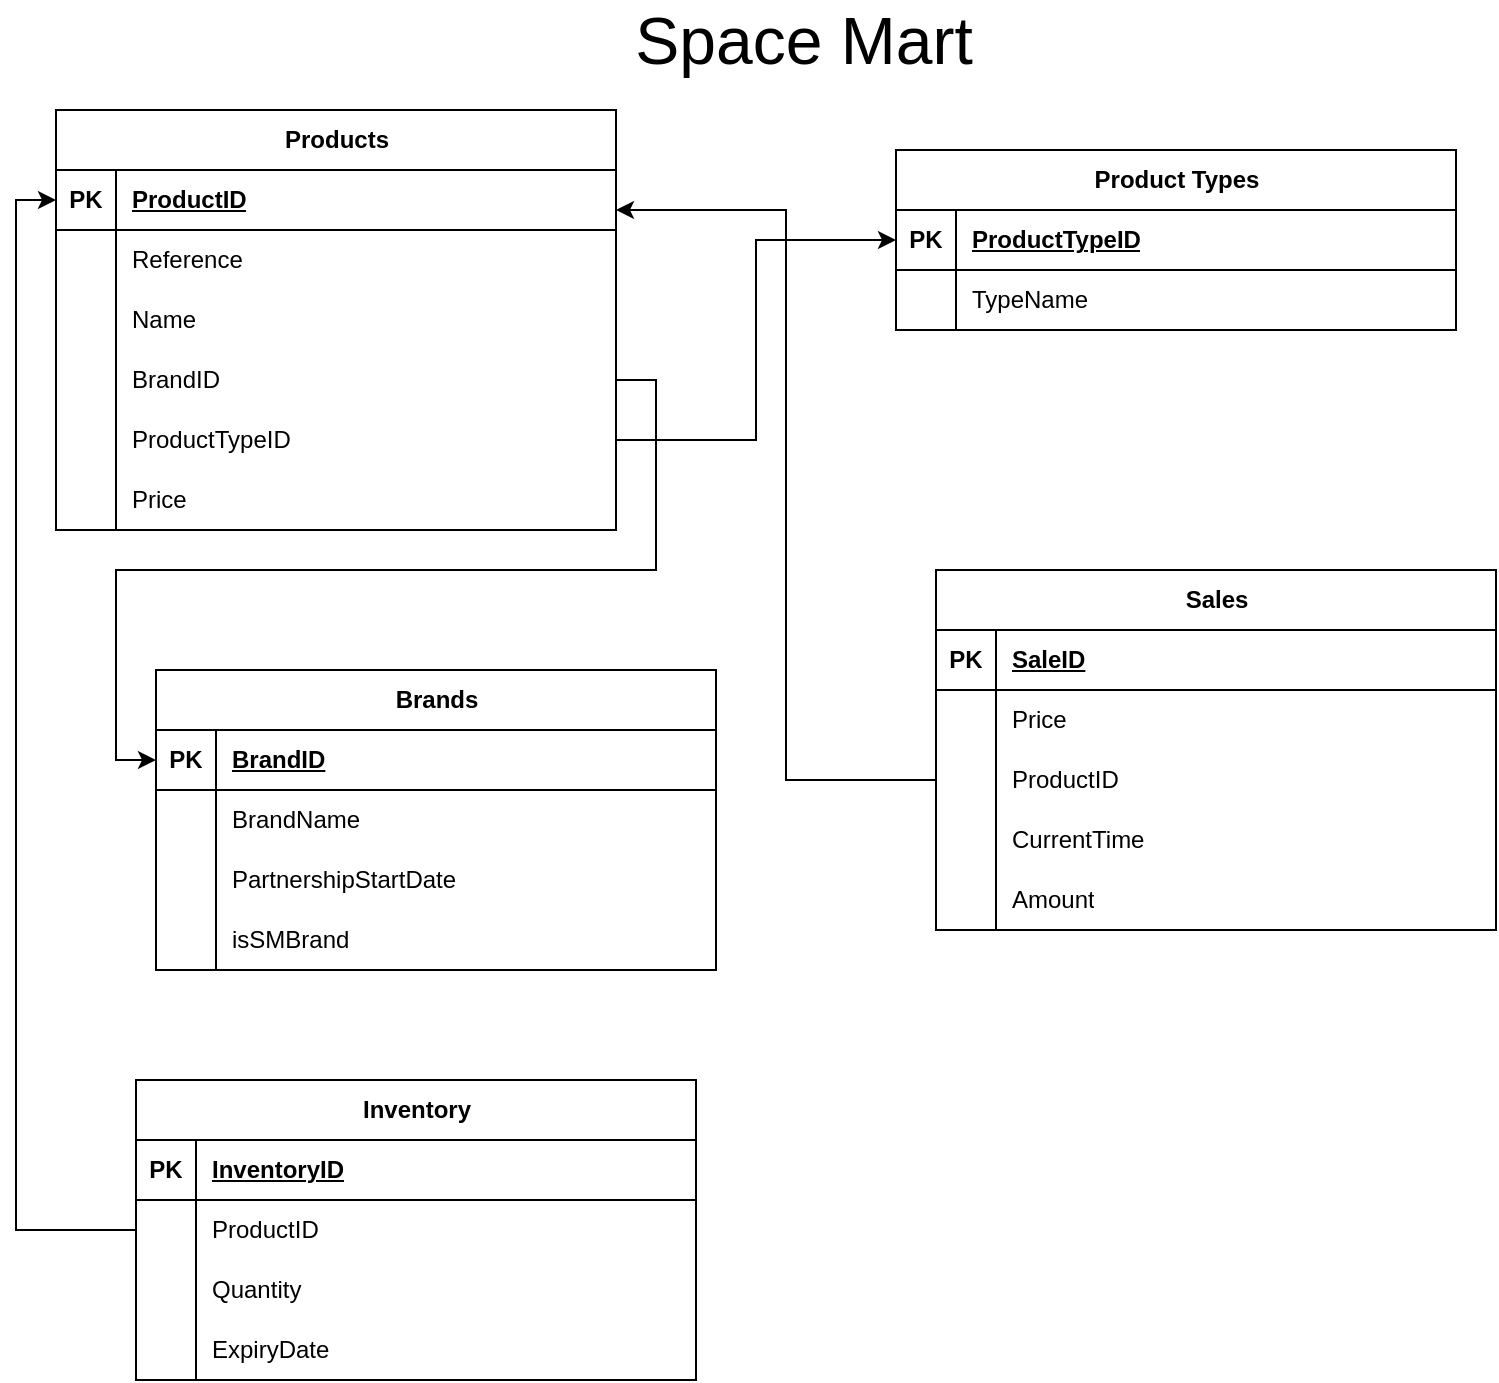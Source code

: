 <mxfile version="21.2.2" type="github">
  <diagram name="Page-1" id="Y0gpa_do-GXx1ux8oH2O">
    <mxGraphModel dx="1434" dy="796" grid="1" gridSize="10" guides="1" tooltips="1" connect="1" arrows="1" fold="1" page="1" pageScale="1" pageWidth="827" pageHeight="1169" math="0" shadow="0">
      <root>
        <mxCell id="0" />
        <mxCell id="1" parent="0" />
        <mxCell id="UjEITl3_2G-juXB7MJoG-36" value="Products" style="shape=table;startSize=30;container=1;collapsible=1;childLayout=tableLayout;fixedRows=1;rowLines=0;fontStyle=1;align=center;resizeLast=1;html=1;" parent="1" vertex="1">
          <mxGeometry x="40" y="100" width="280" height="210" as="geometry">
            <mxRectangle x="290" y="180" width="90" height="30" as="alternateBounds" />
          </mxGeometry>
        </mxCell>
        <mxCell id="UjEITl3_2G-juXB7MJoG-37" value="" style="shape=tableRow;horizontal=0;startSize=0;swimlaneHead=0;swimlaneBody=0;fillColor=none;collapsible=0;dropTarget=0;points=[[0,0.5],[1,0.5]];portConstraint=eastwest;top=0;left=0;right=0;bottom=1;" parent="UjEITl3_2G-juXB7MJoG-36" vertex="1">
          <mxGeometry y="30" width="280" height="30" as="geometry" />
        </mxCell>
        <mxCell id="UjEITl3_2G-juXB7MJoG-38" value="PK" style="shape=partialRectangle;connectable=0;fillColor=none;top=0;left=0;bottom=0;right=0;fontStyle=1;overflow=hidden;whiteSpace=wrap;html=1;" parent="UjEITl3_2G-juXB7MJoG-37" vertex="1">
          <mxGeometry width="30" height="30" as="geometry">
            <mxRectangle width="30" height="30" as="alternateBounds" />
          </mxGeometry>
        </mxCell>
        <mxCell id="UjEITl3_2G-juXB7MJoG-39" value="ProductID" style="shape=partialRectangle;connectable=0;fillColor=none;top=0;left=0;bottom=0;right=0;align=left;spacingLeft=6;fontStyle=5;overflow=hidden;whiteSpace=wrap;html=1;" parent="UjEITl3_2G-juXB7MJoG-37" vertex="1">
          <mxGeometry x="30" width="250" height="30" as="geometry">
            <mxRectangle width="250" height="30" as="alternateBounds" />
          </mxGeometry>
        </mxCell>
        <mxCell id="UjEITl3_2G-juXB7MJoG-40" value="" style="shape=tableRow;horizontal=0;startSize=0;swimlaneHead=0;swimlaneBody=0;fillColor=none;collapsible=0;dropTarget=0;points=[[0,0.5],[1,0.5]];portConstraint=eastwest;top=0;left=0;right=0;bottom=0;" parent="UjEITl3_2G-juXB7MJoG-36" vertex="1">
          <mxGeometry y="60" width="280" height="30" as="geometry" />
        </mxCell>
        <mxCell id="UjEITl3_2G-juXB7MJoG-41" value="" style="shape=partialRectangle;connectable=0;fillColor=none;top=0;left=0;bottom=0;right=0;editable=1;overflow=hidden;whiteSpace=wrap;html=1;" parent="UjEITl3_2G-juXB7MJoG-40" vertex="1">
          <mxGeometry width="30" height="30" as="geometry">
            <mxRectangle width="30" height="30" as="alternateBounds" />
          </mxGeometry>
        </mxCell>
        <mxCell id="UjEITl3_2G-juXB7MJoG-42" value="Reference" style="shape=partialRectangle;connectable=0;fillColor=none;top=0;left=0;bottom=0;right=0;align=left;spacingLeft=6;overflow=hidden;whiteSpace=wrap;html=1;" parent="UjEITl3_2G-juXB7MJoG-40" vertex="1">
          <mxGeometry x="30" width="250" height="30" as="geometry">
            <mxRectangle width="250" height="30" as="alternateBounds" />
          </mxGeometry>
        </mxCell>
        <mxCell id="UjEITl3_2G-juXB7MJoG-43" value="" style="shape=tableRow;horizontal=0;startSize=0;swimlaneHead=0;swimlaneBody=0;fillColor=none;collapsible=0;dropTarget=0;points=[[0,0.5],[1,0.5]];portConstraint=eastwest;top=0;left=0;right=0;bottom=0;" parent="UjEITl3_2G-juXB7MJoG-36" vertex="1">
          <mxGeometry y="90" width="280" height="30" as="geometry" />
        </mxCell>
        <mxCell id="UjEITl3_2G-juXB7MJoG-44" value="" style="shape=partialRectangle;connectable=0;fillColor=none;top=0;left=0;bottom=0;right=0;editable=1;overflow=hidden;whiteSpace=wrap;html=1;" parent="UjEITl3_2G-juXB7MJoG-43" vertex="1">
          <mxGeometry width="30" height="30" as="geometry">
            <mxRectangle width="30" height="30" as="alternateBounds" />
          </mxGeometry>
        </mxCell>
        <mxCell id="UjEITl3_2G-juXB7MJoG-45" value="Name" style="shape=partialRectangle;connectable=0;fillColor=none;top=0;left=0;bottom=0;right=0;align=left;spacingLeft=6;overflow=hidden;whiteSpace=wrap;html=1;" parent="UjEITl3_2G-juXB7MJoG-43" vertex="1">
          <mxGeometry x="30" width="250" height="30" as="geometry">
            <mxRectangle width="250" height="30" as="alternateBounds" />
          </mxGeometry>
        </mxCell>
        <mxCell id="UjEITl3_2G-juXB7MJoG-46" value="" style="shape=tableRow;horizontal=0;startSize=0;swimlaneHead=0;swimlaneBody=0;fillColor=none;collapsible=0;dropTarget=0;points=[[0,0.5],[1,0.5]];portConstraint=eastwest;top=0;left=0;right=0;bottom=0;" parent="UjEITl3_2G-juXB7MJoG-36" vertex="1">
          <mxGeometry y="120" width="280" height="30" as="geometry" />
        </mxCell>
        <mxCell id="UjEITl3_2G-juXB7MJoG-47" value="" style="shape=partialRectangle;connectable=0;fillColor=none;top=0;left=0;bottom=0;right=0;editable=1;overflow=hidden;whiteSpace=wrap;html=1;" parent="UjEITl3_2G-juXB7MJoG-46" vertex="1">
          <mxGeometry width="30" height="30" as="geometry">
            <mxRectangle width="30" height="30" as="alternateBounds" />
          </mxGeometry>
        </mxCell>
        <mxCell id="UjEITl3_2G-juXB7MJoG-48" value="BrandID" style="shape=partialRectangle;connectable=0;fillColor=none;top=0;left=0;bottom=0;right=0;align=left;spacingLeft=6;overflow=hidden;whiteSpace=wrap;html=1;" parent="UjEITl3_2G-juXB7MJoG-46" vertex="1">
          <mxGeometry x="30" width="250" height="30" as="geometry">
            <mxRectangle width="250" height="30" as="alternateBounds" />
          </mxGeometry>
        </mxCell>
        <mxCell id="UjEITl3_2G-juXB7MJoG-49" style="shape=tableRow;horizontal=0;startSize=0;swimlaneHead=0;swimlaneBody=0;fillColor=none;collapsible=0;dropTarget=0;points=[[0,0.5],[1,0.5]];portConstraint=eastwest;top=0;left=0;right=0;bottom=0;" parent="UjEITl3_2G-juXB7MJoG-36" vertex="1">
          <mxGeometry y="150" width="280" height="30" as="geometry" />
        </mxCell>
        <mxCell id="UjEITl3_2G-juXB7MJoG-50" style="shape=partialRectangle;connectable=0;fillColor=none;top=0;left=0;bottom=0;right=0;editable=1;overflow=hidden;whiteSpace=wrap;html=1;" parent="UjEITl3_2G-juXB7MJoG-49" vertex="1">
          <mxGeometry width="30" height="30" as="geometry">
            <mxRectangle width="30" height="30" as="alternateBounds" />
          </mxGeometry>
        </mxCell>
        <mxCell id="UjEITl3_2G-juXB7MJoG-51" value="ProductTypeID" style="shape=partialRectangle;connectable=0;fillColor=none;top=0;left=0;bottom=0;right=0;align=left;spacingLeft=6;overflow=hidden;whiteSpace=wrap;html=1;" parent="UjEITl3_2G-juXB7MJoG-49" vertex="1">
          <mxGeometry x="30" width="250" height="30" as="geometry">
            <mxRectangle width="250" height="30" as="alternateBounds" />
          </mxGeometry>
        </mxCell>
        <mxCell id="6Zbz4ryEmQlpYef_UQ62-1" style="shape=tableRow;horizontal=0;startSize=0;swimlaneHead=0;swimlaneBody=0;fillColor=none;collapsible=0;dropTarget=0;points=[[0,0.5],[1,0.5]];portConstraint=eastwest;top=0;left=0;right=0;bottom=0;" vertex="1" parent="UjEITl3_2G-juXB7MJoG-36">
          <mxGeometry y="180" width="280" height="30" as="geometry" />
        </mxCell>
        <mxCell id="6Zbz4ryEmQlpYef_UQ62-2" style="shape=partialRectangle;connectable=0;fillColor=none;top=0;left=0;bottom=0;right=0;editable=1;overflow=hidden;whiteSpace=wrap;html=1;" vertex="1" parent="6Zbz4ryEmQlpYef_UQ62-1">
          <mxGeometry width="30" height="30" as="geometry">
            <mxRectangle width="30" height="30" as="alternateBounds" />
          </mxGeometry>
        </mxCell>
        <mxCell id="6Zbz4ryEmQlpYef_UQ62-3" value="Price" style="shape=partialRectangle;connectable=0;fillColor=none;top=0;left=0;bottom=0;right=0;align=left;spacingLeft=6;overflow=hidden;whiteSpace=wrap;html=1;" vertex="1" parent="6Zbz4ryEmQlpYef_UQ62-1">
          <mxGeometry x="30" width="250" height="30" as="geometry">
            <mxRectangle width="250" height="30" as="alternateBounds" />
          </mxGeometry>
        </mxCell>
        <mxCell id="UjEITl3_2G-juXB7MJoG-5" value="Space Mart" style="text;html=1;strokeColor=none;fillColor=none;align=center;verticalAlign=middle;whiteSpace=wrap;rounded=0;fontSize=33;" parent="1" vertex="1">
          <mxGeometry x="299" y="50" width="230" height="30" as="geometry" />
        </mxCell>
        <mxCell id="UjEITl3_2G-juXB7MJoG-57" value="Product Types" style="shape=table;startSize=30;container=1;collapsible=1;childLayout=tableLayout;fixedRows=1;rowLines=0;fontStyle=1;align=center;resizeLast=1;html=1;" parent="1" vertex="1">
          <mxGeometry x="460" y="120" width="280" height="90" as="geometry">
            <mxRectangle x="290" y="180" width="90" height="30" as="alternateBounds" />
          </mxGeometry>
        </mxCell>
        <mxCell id="UjEITl3_2G-juXB7MJoG-58" value="" style="shape=tableRow;horizontal=0;startSize=0;swimlaneHead=0;swimlaneBody=0;fillColor=none;collapsible=0;dropTarget=0;points=[[0,0.5],[1,0.5]];portConstraint=eastwest;top=0;left=0;right=0;bottom=1;" parent="UjEITl3_2G-juXB7MJoG-57" vertex="1">
          <mxGeometry y="30" width="280" height="30" as="geometry" />
        </mxCell>
        <mxCell id="UjEITl3_2G-juXB7MJoG-59" value="PK" style="shape=partialRectangle;connectable=0;fillColor=none;top=0;left=0;bottom=0;right=0;fontStyle=1;overflow=hidden;whiteSpace=wrap;html=1;" parent="UjEITl3_2G-juXB7MJoG-58" vertex="1">
          <mxGeometry width="30" height="30" as="geometry">
            <mxRectangle width="30" height="30" as="alternateBounds" />
          </mxGeometry>
        </mxCell>
        <mxCell id="UjEITl3_2G-juXB7MJoG-60" value="ProductTypeID" style="shape=partialRectangle;connectable=0;fillColor=none;top=0;left=0;bottom=0;right=0;align=left;spacingLeft=6;fontStyle=5;overflow=hidden;whiteSpace=wrap;html=1;" parent="UjEITl3_2G-juXB7MJoG-58" vertex="1">
          <mxGeometry x="30" width="250" height="30" as="geometry">
            <mxRectangle width="250" height="30" as="alternateBounds" />
          </mxGeometry>
        </mxCell>
        <mxCell id="UjEITl3_2G-juXB7MJoG-61" value="" style="shape=tableRow;horizontal=0;startSize=0;swimlaneHead=0;swimlaneBody=0;fillColor=none;collapsible=0;dropTarget=0;points=[[0,0.5],[1,0.5]];portConstraint=eastwest;top=0;left=0;right=0;bottom=0;" parent="UjEITl3_2G-juXB7MJoG-57" vertex="1">
          <mxGeometry y="60" width="280" height="30" as="geometry" />
        </mxCell>
        <mxCell id="UjEITl3_2G-juXB7MJoG-62" value="" style="shape=partialRectangle;connectable=0;fillColor=none;top=0;left=0;bottom=0;right=0;editable=1;overflow=hidden;whiteSpace=wrap;html=1;" parent="UjEITl3_2G-juXB7MJoG-61" vertex="1">
          <mxGeometry width="30" height="30" as="geometry">
            <mxRectangle width="30" height="30" as="alternateBounds" />
          </mxGeometry>
        </mxCell>
        <mxCell id="UjEITl3_2G-juXB7MJoG-63" value="TypeName" style="shape=partialRectangle;connectable=0;fillColor=none;top=0;left=0;bottom=0;right=0;align=left;spacingLeft=6;overflow=hidden;whiteSpace=wrap;html=1;" parent="UjEITl3_2G-juXB7MJoG-61" vertex="1">
          <mxGeometry x="30" width="250" height="30" as="geometry">
            <mxRectangle width="250" height="30" as="alternateBounds" />
          </mxGeometry>
        </mxCell>
        <mxCell id="UjEITl3_2G-juXB7MJoG-74" style="edgeStyle=orthogonalEdgeStyle;rounded=0;orthogonalLoop=1;jettySize=auto;html=1;" parent="1" source="UjEITl3_2G-juXB7MJoG-49" target="UjEITl3_2G-juXB7MJoG-58" edge="1">
          <mxGeometry relative="1" as="geometry" />
        </mxCell>
        <mxCell id="UjEITl3_2G-juXB7MJoG-75" value="Brands" style="shape=table;startSize=30;container=1;collapsible=1;childLayout=tableLayout;fixedRows=1;rowLines=0;fontStyle=1;align=center;resizeLast=1;html=1;" parent="1" vertex="1">
          <mxGeometry x="90" y="380" width="280" height="150" as="geometry">
            <mxRectangle x="290" y="180" width="90" height="30" as="alternateBounds" />
          </mxGeometry>
        </mxCell>
        <mxCell id="UjEITl3_2G-juXB7MJoG-76" value="" style="shape=tableRow;horizontal=0;startSize=0;swimlaneHead=0;swimlaneBody=0;fillColor=none;collapsible=0;dropTarget=0;points=[[0,0.5],[1,0.5]];portConstraint=eastwest;top=0;left=0;right=0;bottom=1;" parent="UjEITl3_2G-juXB7MJoG-75" vertex="1">
          <mxGeometry y="30" width="280" height="30" as="geometry" />
        </mxCell>
        <mxCell id="UjEITl3_2G-juXB7MJoG-77" value="PK" style="shape=partialRectangle;connectable=0;fillColor=none;top=0;left=0;bottom=0;right=0;fontStyle=1;overflow=hidden;whiteSpace=wrap;html=1;" parent="UjEITl3_2G-juXB7MJoG-76" vertex="1">
          <mxGeometry width="30" height="30" as="geometry">
            <mxRectangle width="30" height="30" as="alternateBounds" />
          </mxGeometry>
        </mxCell>
        <mxCell id="UjEITl3_2G-juXB7MJoG-78" value="BrandID" style="shape=partialRectangle;connectable=0;fillColor=none;top=0;left=0;bottom=0;right=0;align=left;spacingLeft=6;fontStyle=5;overflow=hidden;whiteSpace=wrap;html=1;" parent="UjEITl3_2G-juXB7MJoG-76" vertex="1">
          <mxGeometry x="30" width="250" height="30" as="geometry">
            <mxRectangle width="250" height="30" as="alternateBounds" />
          </mxGeometry>
        </mxCell>
        <mxCell id="UjEITl3_2G-juXB7MJoG-79" value="" style="shape=tableRow;horizontal=0;startSize=0;swimlaneHead=0;swimlaneBody=0;fillColor=none;collapsible=0;dropTarget=0;points=[[0,0.5],[1,0.5]];portConstraint=eastwest;top=0;left=0;right=0;bottom=0;" parent="UjEITl3_2G-juXB7MJoG-75" vertex="1">
          <mxGeometry y="60" width="280" height="30" as="geometry" />
        </mxCell>
        <mxCell id="UjEITl3_2G-juXB7MJoG-80" value="" style="shape=partialRectangle;connectable=0;fillColor=none;top=0;left=0;bottom=0;right=0;editable=1;overflow=hidden;whiteSpace=wrap;html=1;" parent="UjEITl3_2G-juXB7MJoG-79" vertex="1">
          <mxGeometry width="30" height="30" as="geometry">
            <mxRectangle width="30" height="30" as="alternateBounds" />
          </mxGeometry>
        </mxCell>
        <mxCell id="UjEITl3_2G-juXB7MJoG-81" value="BrandName" style="shape=partialRectangle;connectable=0;fillColor=none;top=0;left=0;bottom=0;right=0;align=left;spacingLeft=6;overflow=hidden;whiteSpace=wrap;html=1;" parent="UjEITl3_2G-juXB7MJoG-79" vertex="1">
          <mxGeometry x="30" width="250" height="30" as="geometry">
            <mxRectangle width="250" height="30" as="alternateBounds" />
          </mxGeometry>
        </mxCell>
        <mxCell id="UjEITl3_2G-juXB7MJoG-82" value="" style="shape=tableRow;horizontal=0;startSize=0;swimlaneHead=0;swimlaneBody=0;fillColor=none;collapsible=0;dropTarget=0;points=[[0,0.5],[1,0.5]];portConstraint=eastwest;top=0;left=0;right=0;bottom=0;" parent="UjEITl3_2G-juXB7MJoG-75" vertex="1">
          <mxGeometry y="90" width="280" height="30" as="geometry" />
        </mxCell>
        <mxCell id="UjEITl3_2G-juXB7MJoG-83" value="" style="shape=partialRectangle;connectable=0;fillColor=none;top=0;left=0;bottom=0;right=0;editable=1;overflow=hidden;whiteSpace=wrap;html=1;" parent="UjEITl3_2G-juXB7MJoG-82" vertex="1">
          <mxGeometry width="30" height="30" as="geometry">
            <mxRectangle width="30" height="30" as="alternateBounds" />
          </mxGeometry>
        </mxCell>
        <mxCell id="UjEITl3_2G-juXB7MJoG-84" value="PartnershipStartDate" style="shape=partialRectangle;connectable=0;fillColor=none;top=0;left=0;bottom=0;right=0;align=left;spacingLeft=6;overflow=hidden;whiteSpace=wrap;html=1;" parent="UjEITl3_2G-juXB7MJoG-82" vertex="1">
          <mxGeometry x="30" width="250" height="30" as="geometry">
            <mxRectangle width="250" height="30" as="alternateBounds" />
          </mxGeometry>
        </mxCell>
        <mxCell id="UjEITl3_2G-juXB7MJoG-85" value="" style="shape=tableRow;horizontal=0;startSize=0;swimlaneHead=0;swimlaneBody=0;fillColor=none;collapsible=0;dropTarget=0;points=[[0,0.5],[1,0.5]];portConstraint=eastwest;top=0;left=0;right=0;bottom=0;" parent="UjEITl3_2G-juXB7MJoG-75" vertex="1">
          <mxGeometry y="120" width="280" height="30" as="geometry" />
        </mxCell>
        <mxCell id="UjEITl3_2G-juXB7MJoG-86" value="" style="shape=partialRectangle;connectable=0;fillColor=none;top=0;left=0;bottom=0;right=0;editable=1;overflow=hidden;whiteSpace=wrap;html=1;" parent="UjEITl3_2G-juXB7MJoG-85" vertex="1">
          <mxGeometry width="30" height="30" as="geometry">
            <mxRectangle width="30" height="30" as="alternateBounds" />
          </mxGeometry>
        </mxCell>
        <mxCell id="UjEITl3_2G-juXB7MJoG-87" value="isSMBrand" style="shape=partialRectangle;connectable=0;fillColor=none;top=0;left=0;bottom=0;right=0;align=left;spacingLeft=6;overflow=hidden;whiteSpace=wrap;html=1;" parent="UjEITl3_2G-juXB7MJoG-85" vertex="1">
          <mxGeometry x="30" width="250" height="30" as="geometry">
            <mxRectangle width="250" height="30" as="alternateBounds" />
          </mxGeometry>
        </mxCell>
        <mxCell id="UjEITl3_2G-juXB7MJoG-91" style="edgeStyle=orthogonalEdgeStyle;rounded=0;orthogonalLoop=1;jettySize=auto;html=1;" parent="1" source="UjEITl3_2G-juXB7MJoG-46" target="UjEITl3_2G-juXB7MJoG-76" edge="1">
          <mxGeometry relative="1" as="geometry" />
        </mxCell>
        <mxCell id="UjEITl3_2G-juXB7MJoG-92" value="Sales" style="shape=table;startSize=30;container=1;collapsible=1;childLayout=tableLayout;fixedRows=1;rowLines=0;fontStyle=1;align=center;resizeLast=1;html=1;" parent="1" vertex="1">
          <mxGeometry x="480" y="330" width="280" height="180" as="geometry">
            <mxRectangle x="290" y="180" width="90" height="30" as="alternateBounds" />
          </mxGeometry>
        </mxCell>
        <mxCell id="UjEITl3_2G-juXB7MJoG-93" value="" style="shape=tableRow;horizontal=0;startSize=0;swimlaneHead=0;swimlaneBody=0;fillColor=none;collapsible=0;dropTarget=0;points=[[0,0.5],[1,0.5]];portConstraint=eastwest;top=0;left=0;right=0;bottom=1;" parent="UjEITl3_2G-juXB7MJoG-92" vertex="1">
          <mxGeometry y="30" width="280" height="30" as="geometry" />
        </mxCell>
        <mxCell id="UjEITl3_2G-juXB7MJoG-94" value="PK" style="shape=partialRectangle;connectable=0;fillColor=none;top=0;left=0;bottom=0;right=0;fontStyle=1;overflow=hidden;whiteSpace=wrap;html=1;" parent="UjEITl3_2G-juXB7MJoG-93" vertex="1">
          <mxGeometry width="30" height="30" as="geometry">
            <mxRectangle width="30" height="30" as="alternateBounds" />
          </mxGeometry>
        </mxCell>
        <mxCell id="UjEITl3_2G-juXB7MJoG-95" value="SaleID" style="shape=partialRectangle;connectable=0;fillColor=none;top=0;left=0;bottom=0;right=0;align=left;spacingLeft=6;fontStyle=5;overflow=hidden;whiteSpace=wrap;html=1;" parent="UjEITl3_2G-juXB7MJoG-93" vertex="1">
          <mxGeometry x="30" width="250" height="30" as="geometry">
            <mxRectangle width="250" height="30" as="alternateBounds" />
          </mxGeometry>
        </mxCell>
        <mxCell id="UjEITl3_2G-juXB7MJoG-96" value="" style="shape=tableRow;horizontal=0;startSize=0;swimlaneHead=0;swimlaneBody=0;fillColor=none;collapsible=0;dropTarget=0;points=[[0,0.5],[1,0.5]];portConstraint=eastwest;top=0;left=0;right=0;bottom=0;" parent="UjEITl3_2G-juXB7MJoG-92" vertex="1">
          <mxGeometry y="60" width="280" height="30" as="geometry" />
        </mxCell>
        <mxCell id="UjEITl3_2G-juXB7MJoG-97" value="" style="shape=partialRectangle;connectable=0;fillColor=none;top=0;left=0;bottom=0;right=0;editable=1;overflow=hidden;whiteSpace=wrap;html=1;" parent="UjEITl3_2G-juXB7MJoG-96" vertex="1">
          <mxGeometry width="30" height="30" as="geometry">
            <mxRectangle width="30" height="30" as="alternateBounds" />
          </mxGeometry>
        </mxCell>
        <mxCell id="UjEITl3_2G-juXB7MJoG-98" value="Price" style="shape=partialRectangle;connectable=0;fillColor=none;top=0;left=0;bottom=0;right=0;align=left;spacingLeft=6;overflow=hidden;whiteSpace=wrap;html=1;" parent="UjEITl3_2G-juXB7MJoG-96" vertex="1">
          <mxGeometry x="30" width="250" height="30" as="geometry">
            <mxRectangle width="250" height="30" as="alternateBounds" />
          </mxGeometry>
        </mxCell>
        <mxCell id="UjEITl3_2G-juXB7MJoG-99" value="" style="shape=tableRow;horizontal=0;startSize=0;swimlaneHead=0;swimlaneBody=0;fillColor=none;collapsible=0;dropTarget=0;points=[[0,0.5],[1,0.5]];portConstraint=eastwest;top=0;left=0;right=0;bottom=0;" parent="UjEITl3_2G-juXB7MJoG-92" vertex="1">
          <mxGeometry y="90" width="280" height="30" as="geometry" />
        </mxCell>
        <mxCell id="UjEITl3_2G-juXB7MJoG-100" value="" style="shape=partialRectangle;connectable=0;fillColor=none;top=0;left=0;bottom=0;right=0;editable=1;overflow=hidden;whiteSpace=wrap;html=1;" parent="UjEITl3_2G-juXB7MJoG-99" vertex="1">
          <mxGeometry width="30" height="30" as="geometry">
            <mxRectangle width="30" height="30" as="alternateBounds" />
          </mxGeometry>
        </mxCell>
        <mxCell id="UjEITl3_2G-juXB7MJoG-101" value="ProductID" style="shape=partialRectangle;connectable=0;fillColor=none;top=0;left=0;bottom=0;right=0;align=left;spacingLeft=6;overflow=hidden;whiteSpace=wrap;html=1;" parent="UjEITl3_2G-juXB7MJoG-99" vertex="1">
          <mxGeometry x="30" width="250" height="30" as="geometry">
            <mxRectangle width="250" height="30" as="alternateBounds" />
          </mxGeometry>
        </mxCell>
        <mxCell id="UjEITl3_2G-juXB7MJoG-102" value="" style="shape=tableRow;horizontal=0;startSize=0;swimlaneHead=0;swimlaneBody=0;fillColor=none;collapsible=0;dropTarget=0;points=[[0,0.5],[1,0.5]];portConstraint=eastwest;top=0;left=0;right=0;bottom=0;" parent="UjEITl3_2G-juXB7MJoG-92" vertex="1">
          <mxGeometry y="120" width="280" height="30" as="geometry" />
        </mxCell>
        <mxCell id="UjEITl3_2G-juXB7MJoG-103" value="" style="shape=partialRectangle;connectable=0;fillColor=none;top=0;left=0;bottom=0;right=0;editable=1;overflow=hidden;whiteSpace=wrap;html=1;" parent="UjEITl3_2G-juXB7MJoG-102" vertex="1">
          <mxGeometry width="30" height="30" as="geometry">
            <mxRectangle width="30" height="30" as="alternateBounds" />
          </mxGeometry>
        </mxCell>
        <mxCell id="UjEITl3_2G-juXB7MJoG-104" value="CurrentTime" style="shape=partialRectangle;connectable=0;fillColor=none;top=0;left=0;bottom=0;right=0;align=left;spacingLeft=6;overflow=hidden;whiteSpace=wrap;html=1;" parent="UjEITl3_2G-juXB7MJoG-102" vertex="1">
          <mxGeometry x="30" width="250" height="30" as="geometry">
            <mxRectangle width="250" height="30" as="alternateBounds" />
          </mxGeometry>
        </mxCell>
        <mxCell id="UjEITl3_2G-juXB7MJoG-105" style="shape=tableRow;horizontal=0;startSize=0;swimlaneHead=0;swimlaneBody=0;fillColor=none;collapsible=0;dropTarget=0;points=[[0,0.5],[1,0.5]];portConstraint=eastwest;top=0;left=0;right=0;bottom=0;" parent="UjEITl3_2G-juXB7MJoG-92" vertex="1">
          <mxGeometry y="150" width="280" height="30" as="geometry" />
        </mxCell>
        <mxCell id="UjEITl3_2G-juXB7MJoG-106" style="shape=partialRectangle;connectable=0;fillColor=none;top=0;left=0;bottom=0;right=0;editable=1;overflow=hidden;whiteSpace=wrap;html=1;" parent="UjEITl3_2G-juXB7MJoG-105" vertex="1">
          <mxGeometry width="30" height="30" as="geometry">
            <mxRectangle width="30" height="30" as="alternateBounds" />
          </mxGeometry>
        </mxCell>
        <mxCell id="UjEITl3_2G-juXB7MJoG-107" value="Amount" style="shape=partialRectangle;connectable=0;fillColor=none;top=0;left=0;bottom=0;right=0;align=left;spacingLeft=6;overflow=hidden;whiteSpace=wrap;html=1;" parent="UjEITl3_2G-juXB7MJoG-105" vertex="1">
          <mxGeometry x="30" width="250" height="30" as="geometry">
            <mxRectangle width="250" height="30" as="alternateBounds" />
          </mxGeometry>
        </mxCell>
        <mxCell id="UjEITl3_2G-juXB7MJoG-108" style="edgeStyle=orthogonalEdgeStyle;rounded=0;orthogonalLoop=1;jettySize=auto;html=1;" parent="1" source="UjEITl3_2G-juXB7MJoG-99" target="UjEITl3_2G-juXB7MJoG-37" edge="1">
          <mxGeometry relative="1" as="geometry">
            <Array as="points">
              <mxPoint x="405" y="435" />
              <mxPoint x="405" y="150" />
            </Array>
          </mxGeometry>
        </mxCell>
        <mxCell id="UjEITl3_2G-juXB7MJoG-109" value="Inventory" style="shape=table;startSize=30;container=1;collapsible=1;childLayout=tableLayout;fixedRows=1;rowLines=0;fontStyle=1;align=center;resizeLast=1;html=1;" parent="1" vertex="1">
          <mxGeometry x="80" y="585" width="280" height="150" as="geometry">
            <mxRectangle x="290" y="180" width="90" height="30" as="alternateBounds" />
          </mxGeometry>
        </mxCell>
        <mxCell id="UjEITl3_2G-juXB7MJoG-110" value="" style="shape=tableRow;horizontal=0;startSize=0;swimlaneHead=0;swimlaneBody=0;fillColor=none;collapsible=0;dropTarget=0;points=[[0,0.5],[1,0.5]];portConstraint=eastwest;top=0;left=0;right=0;bottom=1;" parent="UjEITl3_2G-juXB7MJoG-109" vertex="1">
          <mxGeometry y="30" width="280" height="30" as="geometry" />
        </mxCell>
        <mxCell id="UjEITl3_2G-juXB7MJoG-111" value="PK" style="shape=partialRectangle;connectable=0;fillColor=none;top=0;left=0;bottom=0;right=0;fontStyle=1;overflow=hidden;whiteSpace=wrap;html=1;" parent="UjEITl3_2G-juXB7MJoG-110" vertex="1">
          <mxGeometry width="30" height="30" as="geometry">
            <mxRectangle width="30" height="30" as="alternateBounds" />
          </mxGeometry>
        </mxCell>
        <mxCell id="UjEITl3_2G-juXB7MJoG-112" value="InventoryID" style="shape=partialRectangle;connectable=0;fillColor=none;top=0;left=0;bottom=0;right=0;align=left;spacingLeft=6;fontStyle=5;overflow=hidden;whiteSpace=wrap;html=1;" parent="UjEITl3_2G-juXB7MJoG-110" vertex="1">
          <mxGeometry x="30" width="250" height="30" as="geometry">
            <mxRectangle width="250" height="30" as="alternateBounds" />
          </mxGeometry>
        </mxCell>
        <mxCell id="UjEITl3_2G-juXB7MJoG-113" value="" style="shape=tableRow;horizontal=0;startSize=0;swimlaneHead=0;swimlaneBody=0;fillColor=none;collapsible=0;dropTarget=0;points=[[0,0.5],[1,0.5]];portConstraint=eastwest;top=0;left=0;right=0;bottom=0;" parent="UjEITl3_2G-juXB7MJoG-109" vertex="1">
          <mxGeometry y="60" width="280" height="30" as="geometry" />
        </mxCell>
        <mxCell id="UjEITl3_2G-juXB7MJoG-114" value="" style="shape=partialRectangle;connectable=0;fillColor=none;top=0;left=0;bottom=0;right=0;editable=1;overflow=hidden;whiteSpace=wrap;html=1;" parent="UjEITl3_2G-juXB7MJoG-113" vertex="1">
          <mxGeometry width="30" height="30" as="geometry">
            <mxRectangle width="30" height="30" as="alternateBounds" />
          </mxGeometry>
        </mxCell>
        <mxCell id="UjEITl3_2G-juXB7MJoG-115" value="ProductID" style="shape=partialRectangle;connectable=0;fillColor=none;top=0;left=0;bottom=0;right=0;align=left;spacingLeft=6;overflow=hidden;whiteSpace=wrap;html=1;" parent="UjEITl3_2G-juXB7MJoG-113" vertex="1">
          <mxGeometry x="30" width="250" height="30" as="geometry">
            <mxRectangle width="250" height="30" as="alternateBounds" />
          </mxGeometry>
        </mxCell>
        <mxCell id="UjEITl3_2G-juXB7MJoG-116" value="" style="shape=tableRow;horizontal=0;startSize=0;swimlaneHead=0;swimlaneBody=0;fillColor=none;collapsible=0;dropTarget=0;points=[[0,0.5],[1,0.5]];portConstraint=eastwest;top=0;left=0;right=0;bottom=0;" parent="UjEITl3_2G-juXB7MJoG-109" vertex="1">
          <mxGeometry y="90" width="280" height="30" as="geometry" />
        </mxCell>
        <mxCell id="UjEITl3_2G-juXB7MJoG-117" value="" style="shape=partialRectangle;connectable=0;fillColor=none;top=0;left=0;bottom=0;right=0;editable=1;overflow=hidden;whiteSpace=wrap;html=1;" parent="UjEITl3_2G-juXB7MJoG-116" vertex="1">
          <mxGeometry width="30" height="30" as="geometry">
            <mxRectangle width="30" height="30" as="alternateBounds" />
          </mxGeometry>
        </mxCell>
        <mxCell id="UjEITl3_2G-juXB7MJoG-118" value="Quantity" style="shape=partialRectangle;connectable=0;fillColor=none;top=0;left=0;bottom=0;right=0;align=left;spacingLeft=6;overflow=hidden;whiteSpace=wrap;html=1;" parent="UjEITl3_2G-juXB7MJoG-116" vertex="1">
          <mxGeometry x="30" width="250" height="30" as="geometry">
            <mxRectangle width="250" height="30" as="alternateBounds" />
          </mxGeometry>
        </mxCell>
        <mxCell id="FTJEm5kM_l336uLLrK-w-17" style="shape=tableRow;horizontal=0;startSize=0;swimlaneHead=0;swimlaneBody=0;fillColor=none;collapsible=0;dropTarget=0;points=[[0,0.5],[1,0.5]];portConstraint=eastwest;top=0;left=0;right=0;bottom=0;" parent="UjEITl3_2G-juXB7MJoG-109" vertex="1">
          <mxGeometry y="120" width="280" height="30" as="geometry" />
        </mxCell>
        <mxCell id="FTJEm5kM_l336uLLrK-w-18" style="shape=partialRectangle;connectable=0;fillColor=none;top=0;left=0;bottom=0;right=0;editable=1;overflow=hidden;whiteSpace=wrap;html=1;" parent="FTJEm5kM_l336uLLrK-w-17" vertex="1">
          <mxGeometry width="30" height="30" as="geometry">
            <mxRectangle width="30" height="30" as="alternateBounds" />
          </mxGeometry>
        </mxCell>
        <mxCell id="FTJEm5kM_l336uLLrK-w-19" value="ExpiryDate" style="shape=partialRectangle;connectable=0;fillColor=none;top=0;left=0;bottom=0;right=0;align=left;spacingLeft=6;overflow=hidden;whiteSpace=wrap;html=1;" parent="FTJEm5kM_l336uLLrK-w-17" vertex="1">
          <mxGeometry x="30" width="250" height="30" as="geometry">
            <mxRectangle width="250" height="30" as="alternateBounds" />
          </mxGeometry>
        </mxCell>
        <mxCell id="UjEITl3_2G-juXB7MJoG-125" style="edgeStyle=orthogonalEdgeStyle;rounded=0;orthogonalLoop=1;jettySize=auto;html=1;" parent="1" source="UjEITl3_2G-juXB7MJoG-113" target="UjEITl3_2G-juXB7MJoG-37" edge="1">
          <mxGeometry relative="1" as="geometry">
            <Array as="points">
              <mxPoint x="20" y="660" />
              <mxPoint x="20" y="145" />
            </Array>
          </mxGeometry>
        </mxCell>
      </root>
    </mxGraphModel>
  </diagram>
</mxfile>
